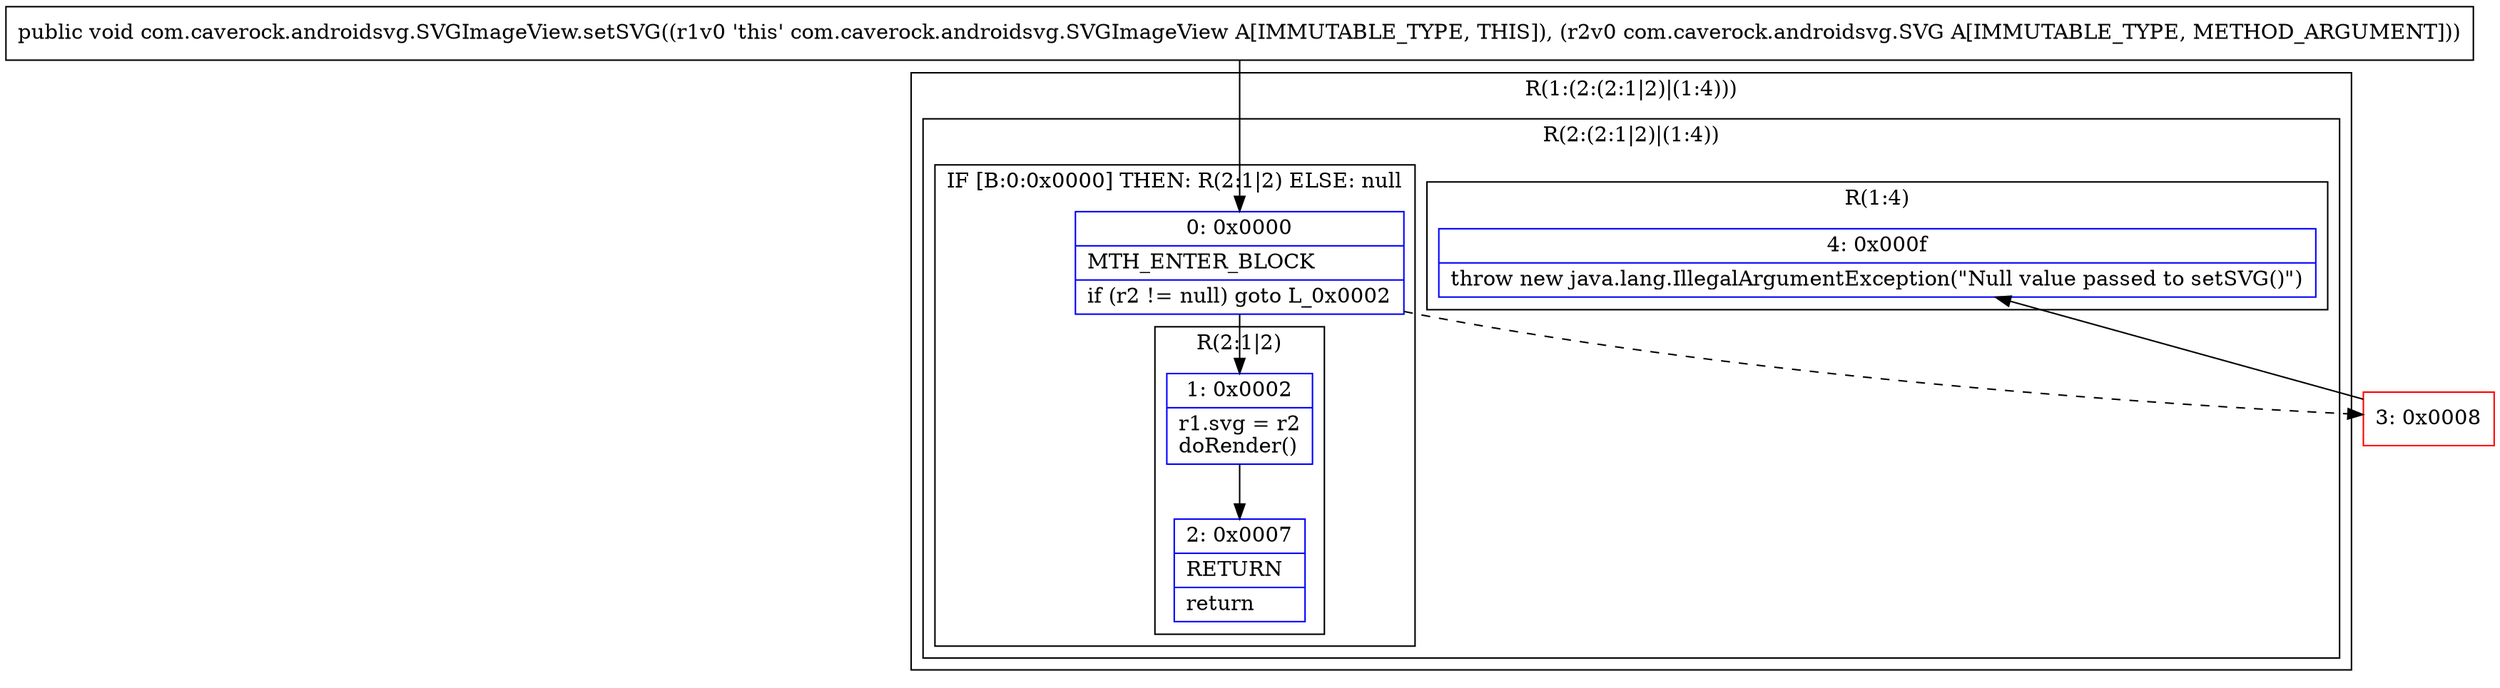 digraph "CFG forcom.caverock.androidsvg.SVGImageView.setSVG(Lcom\/caverock\/androidsvg\/SVG;)V" {
subgraph cluster_Region_1557264343 {
label = "R(1:(2:(2:1|2)|(1:4)))";
node [shape=record,color=blue];
subgraph cluster_Region_1517718614 {
label = "R(2:(2:1|2)|(1:4))";
node [shape=record,color=blue];
subgraph cluster_IfRegion_1759857958 {
label = "IF [B:0:0x0000] THEN: R(2:1|2) ELSE: null";
node [shape=record,color=blue];
Node_0 [shape=record,label="{0\:\ 0x0000|MTH_ENTER_BLOCK\l|if (r2 != null) goto L_0x0002\l}"];
subgraph cluster_Region_513902958 {
label = "R(2:1|2)";
node [shape=record,color=blue];
Node_1 [shape=record,label="{1\:\ 0x0002|r1.svg = r2\ldoRender()\l}"];
Node_2 [shape=record,label="{2\:\ 0x0007|RETURN\l|return\l}"];
}
}
subgraph cluster_Region_1293793826 {
label = "R(1:4)";
node [shape=record,color=blue];
Node_4 [shape=record,label="{4\:\ 0x000f|throw new java.lang.IllegalArgumentException(\"Null value passed to setSVG()\")\l}"];
}
}
}
Node_3 [shape=record,color=red,label="{3\:\ 0x0008}"];
MethodNode[shape=record,label="{public void com.caverock.androidsvg.SVGImageView.setSVG((r1v0 'this' com.caverock.androidsvg.SVGImageView A[IMMUTABLE_TYPE, THIS]), (r2v0 com.caverock.androidsvg.SVG A[IMMUTABLE_TYPE, METHOD_ARGUMENT])) }"];
MethodNode -> Node_0;
Node_0 -> Node_1;
Node_0 -> Node_3[style=dashed];
Node_1 -> Node_2;
Node_3 -> Node_4;
}

